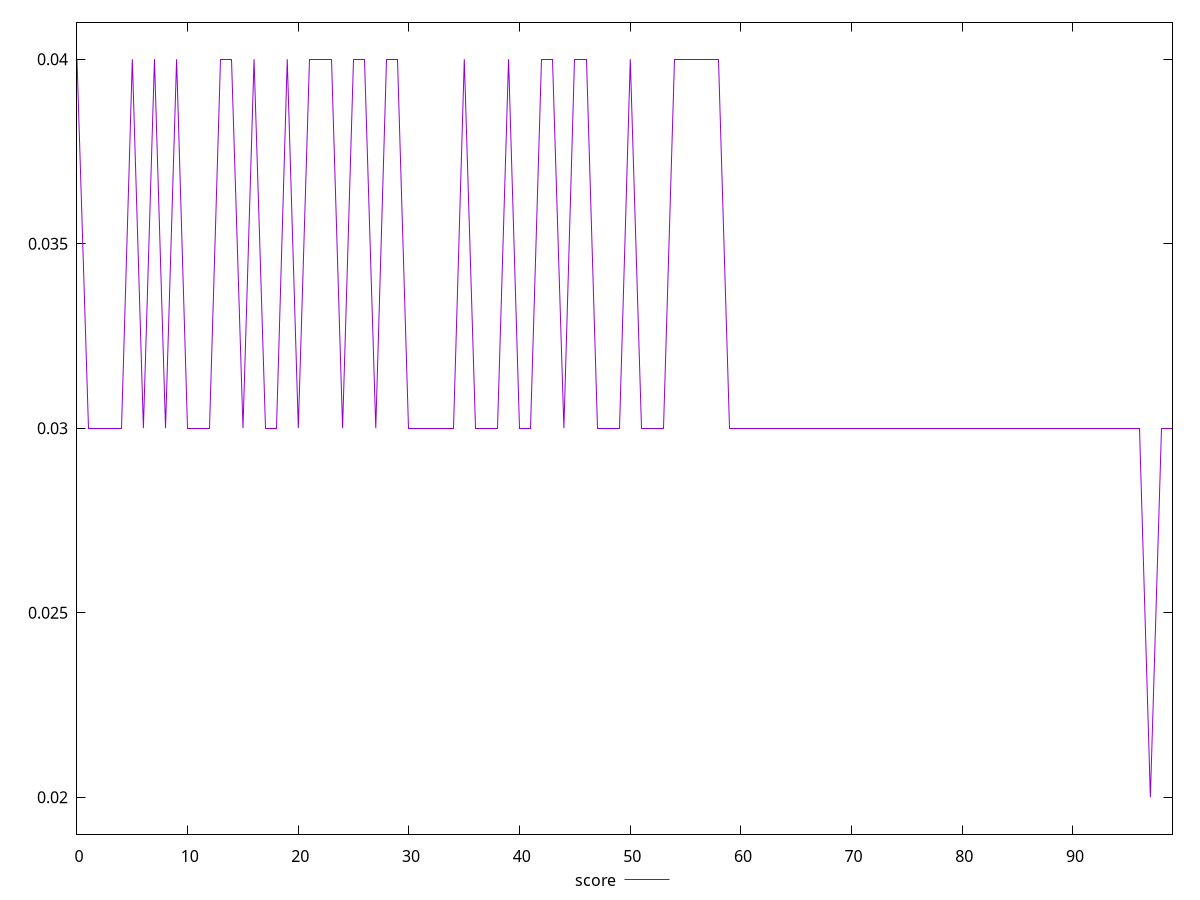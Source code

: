 reset

$score <<EOF
0 0.04
1 0.03
2 0.03
3 0.03
4 0.03
5 0.04
6 0.03
7 0.04
8 0.03
9 0.04
10 0.03
11 0.03
12 0.03
13 0.04
14 0.04
15 0.03
16 0.04
17 0.03
18 0.03
19 0.04
20 0.03
21 0.04
22 0.04
23 0.04
24 0.03
25 0.04
26 0.04
27 0.03
28 0.04
29 0.04
30 0.03
31 0.03
32 0.03
33 0.03
34 0.03
35 0.04
36 0.03
37 0.03
38 0.03
39 0.04
40 0.03
41 0.03
42 0.04
43 0.04
44 0.03
45 0.04
46 0.04
47 0.03
48 0.03
49 0.03
50 0.04
51 0.03
52 0.03
53 0.03
54 0.04
55 0.04
56 0.04
57 0.04
58 0.04
59 0.03
60 0.03
61 0.03
62 0.03
63 0.03
64 0.03
65 0.03
66 0.03
67 0.03
68 0.03
69 0.03
70 0.03
71 0.03
72 0.03
73 0.03
74 0.03
75 0.03
76 0.03
77 0.03
78 0.03
79 0.03
80 0.03
81 0.03
82 0.03
83 0.03
84 0.03
85 0.03
86 0.03
87 0.03
88 0.03
89 0.03
90 0.03
91 0.03
92 0.03
93 0.03
94 0.03
95 0.03
96 0.03
97 0.02
98 0.03
99 0.03
EOF

set key outside below
set xrange [0:99]
set yrange [0.019:0.041]
set trange [0.019:0.041]
set terminal svg size 640, 500 enhanced background rgb 'white'
set output "report_00018_2021-02-10T15-25-16.877Z/largest-contentful-paint/samples/pages+cached+noadtech/score/values.svg"

plot $score title "score" with line

reset
